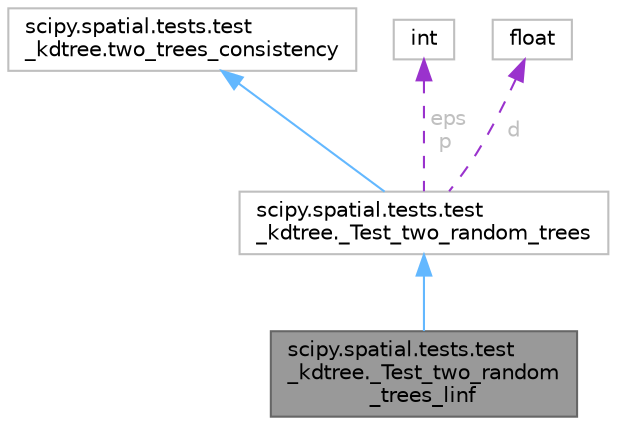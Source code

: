 digraph "scipy.spatial.tests.test_kdtree._Test_two_random_trees_linf"
{
 // LATEX_PDF_SIZE
  bgcolor="transparent";
  edge [fontname=Helvetica,fontsize=10,labelfontname=Helvetica,labelfontsize=10];
  node [fontname=Helvetica,fontsize=10,shape=box,height=0.2,width=0.4];
  Node1 [id="Node000001",label="scipy.spatial.tests.test\l_kdtree._Test_two_random\l_trees_linf",height=0.2,width=0.4,color="gray40", fillcolor="grey60", style="filled", fontcolor="black",tooltip=" "];
  Node2 -> Node1 [id="edge1_Node000001_Node000002",dir="back",color="steelblue1",style="solid",tooltip=" "];
  Node2 [id="Node000002",label="scipy.spatial.tests.test\l_kdtree._Test_two_random_trees",height=0.2,width=0.4,color="grey75", fillcolor="white", style="filled",URL="$dc/deb/classscipy_1_1spatial_1_1tests_1_1test__kdtree_1_1__Test__two__random__trees.html",tooltip=" "];
  Node3 -> Node2 [id="edge2_Node000002_Node000003",dir="back",color="steelblue1",style="solid",tooltip=" "];
  Node3 [id="Node000003",label="scipy.spatial.tests.test\l_kdtree.two_trees_consistency",height=0.2,width=0.4,color="grey75", fillcolor="white", style="filled",URL="$de/dda/classscipy_1_1spatial_1_1tests_1_1test__kdtree_1_1two__trees__consistency.html",tooltip=" "];
  Node4 -> Node2 [id="edge3_Node000002_Node000004",dir="back",color="darkorchid3",style="dashed",tooltip=" ",label=" eps\np",fontcolor="grey" ];
  Node4 [id="Node000004",label="int",height=0.2,width=0.4,color="grey75", fillcolor="white", style="filled",tooltip=" "];
  Node5 -> Node2 [id="edge4_Node000002_Node000005",dir="back",color="darkorchid3",style="dashed",tooltip=" ",label=" d",fontcolor="grey" ];
  Node5 [id="Node000005",label="float",height=0.2,width=0.4,color="grey75", fillcolor="white", style="filled",tooltip=" "];
}
